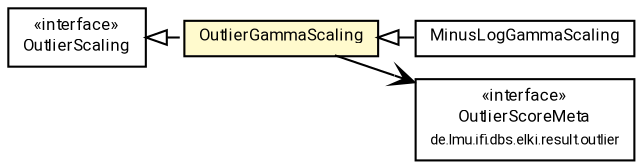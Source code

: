 #!/usr/local/bin/dot
#
# Class diagram 
# Generated by UMLGraph version R5_7_2-60-g0e99a6 (http://www.spinellis.gr/umlgraph/)
#

digraph G {
	graph [fontnames="svg"]
	edge [fontname="Roboto",fontsize=7,labelfontname="Roboto",labelfontsize=7,color="black"];
	node [fontname="Roboto",fontcolor="black",fontsize=8,shape=plaintext,margin=0,width=0,height=0];
	nodesep=0.15;
	ranksep=0.25;
	rankdir=LR;
	// de.lmu.ifi.dbs.elki.utilities.scaling.outlier.MinusLogGammaScaling
	c7758803 [label=<<table title="de.lmu.ifi.dbs.elki.utilities.scaling.outlier.MinusLogGammaScaling" border="0" cellborder="1" cellspacing="0" cellpadding="2" href="MinusLogGammaScaling.html" target="_parent">
		<tr><td><table border="0" cellspacing="0" cellpadding="1">
		<tr><td align="center" balign="center"> <font face="Roboto">MinusLogGammaScaling</font> </td></tr>
		</table></td></tr>
		</table>>, URL="MinusLogGammaScaling.html"];
	// de.lmu.ifi.dbs.elki.utilities.scaling.outlier.OutlierScaling
	c7758808 [label=<<table title="de.lmu.ifi.dbs.elki.utilities.scaling.outlier.OutlierScaling" border="0" cellborder="1" cellspacing="0" cellpadding="2" href="OutlierScaling.html" target="_parent">
		<tr><td><table border="0" cellspacing="0" cellpadding="1">
		<tr><td align="center" balign="center"> &#171;interface&#187; </td></tr>
		<tr><td align="center" balign="center"> <font face="Roboto">OutlierScaling</font> </td></tr>
		</table></td></tr>
		</table>>, URL="OutlierScaling.html"];
	// de.lmu.ifi.dbs.elki.utilities.scaling.outlier.OutlierGammaScaling
	c7758824 [label=<<table title="de.lmu.ifi.dbs.elki.utilities.scaling.outlier.OutlierGammaScaling" border="0" cellborder="1" cellspacing="0" cellpadding="2" bgcolor="lemonChiffon" href="OutlierGammaScaling.html" target="_parent">
		<tr><td><table border="0" cellspacing="0" cellpadding="1">
		<tr><td align="center" balign="center"> <font face="Roboto">OutlierGammaScaling</font> </td></tr>
		</table></td></tr>
		</table>>, URL="OutlierGammaScaling.html"];
	// de.lmu.ifi.dbs.elki.result.outlier.OutlierScoreMeta
	c7758831 [label=<<table title="de.lmu.ifi.dbs.elki.result.outlier.OutlierScoreMeta" border="0" cellborder="1" cellspacing="0" cellpadding="2" href="../../../result/outlier/OutlierScoreMeta.html" target="_parent">
		<tr><td><table border="0" cellspacing="0" cellpadding="1">
		<tr><td align="center" balign="center"> &#171;interface&#187; </td></tr>
		<tr><td align="center" balign="center"> <font face="Roboto">OutlierScoreMeta</font> </td></tr>
		<tr><td align="center" balign="center"> <font face="Roboto" point-size="7.0">de.lmu.ifi.dbs.elki.result.outlier</font> </td></tr>
		</table></td></tr>
		</table>>, URL="../../../result/outlier/OutlierScoreMeta.html"];
	// de.lmu.ifi.dbs.elki.utilities.scaling.outlier.MinusLogGammaScaling extends de.lmu.ifi.dbs.elki.utilities.scaling.outlier.OutlierGammaScaling
	c7758824 -> c7758803 [arrowtail=empty,dir=back,weight=10];
	// de.lmu.ifi.dbs.elki.utilities.scaling.outlier.OutlierGammaScaling implements de.lmu.ifi.dbs.elki.utilities.scaling.outlier.OutlierScaling
	c7758808 -> c7758824 [arrowtail=empty,style=dashed,dir=back,weight=9];
	// de.lmu.ifi.dbs.elki.utilities.scaling.outlier.OutlierGammaScaling navassoc de.lmu.ifi.dbs.elki.result.outlier.OutlierScoreMeta
	c7758824 -> c7758831 [arrowhead=open,weight=1];
}

